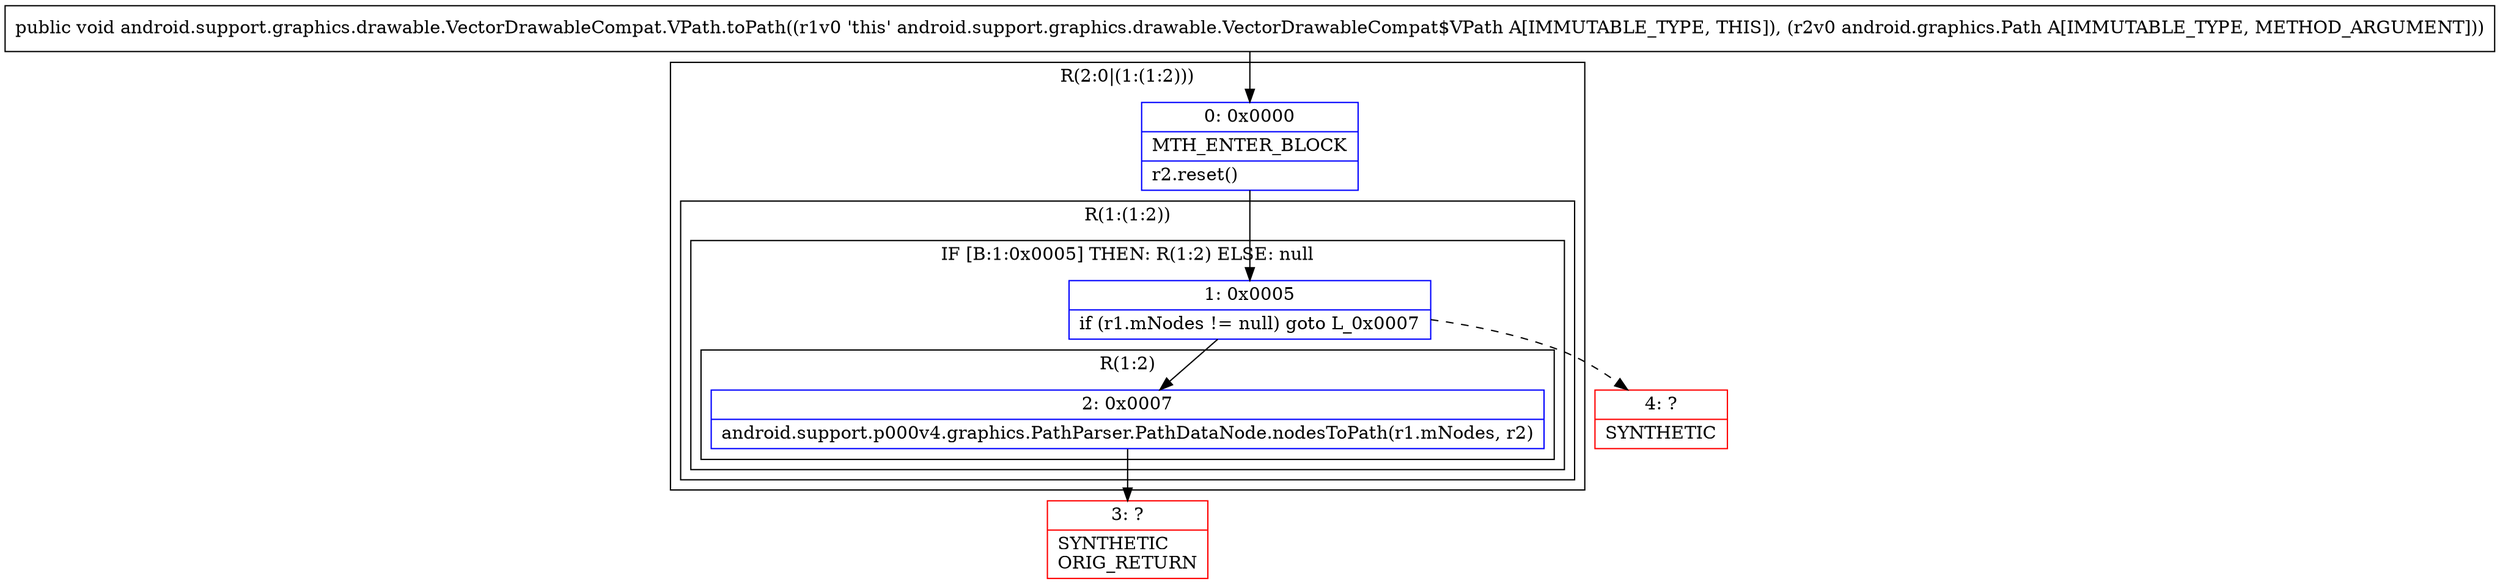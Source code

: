 digraph "CFG forandroid.support.graphics.drawable.VectorDrawableCompat.VPath.toPath(Landroid\/graphics\/Path;)V" {
subgraph cluster_Region_923105137 {
label = "R(2:0|(1:(1:2)))";
node [shape=record,color=blue];
Node_0 [shape=record,label="{0\:\ 0x0000|MTH_ENTER_BLOCK\l|r2.reset()\l}"];
subgraph cluster_Region_1055711663 {
label = "R(1:(1:2))";
node [shape=record,color=blue];
subgraph cluster_IfRegion_606196201 {
label = "IF [B:1:0x0005] THEN: R(1:2) ELSE: null";
node [shape=record,color=blue];
Node_1 [shape=record,label="{1\:\ 0x0005|if (r1.mNodes != null) goto L_0x0007\l}"];
subgraph cluster_Region_1522774991 {
label = "R(1:2)";
node [shape=record,color=blue];
Node_2 [shape=record,label="{2\:\ 0x0007|android.support.p000v4.graphics.PathParser.PathDataNode.nodesToPath(r1.mNodes, r2)\l}"];
}
}
}
}
Node_3 [shape=record,color=red,label="{3\:\ ?|SYNTHETIC\lORIG_RETURN\l}"];
Node_4 [shape=record,color=red,label="{4\:\ ?|SYNTHETIC\l}"];
MethodNode[shape=record,label="{public void android.support.graphics.drawable.VectorDrawableCompat.VPath.toPath((r1v0 'this' android.support.graphics.drawable.VectorDrawableCompat$VPath A[IMMUTABLE_TYPE, THIS]), (r2v0 android.graphics.Path A[IMMUTABLE_TYPE, METHOD_ARGUMENT])) }"];
MethodNode -> Node_0;
Node_0 -> Node_1;
Node_1 -> Node_2;
Node_1 -> Node_4[style=dashed];
Node_2 -> Node_3;
}

